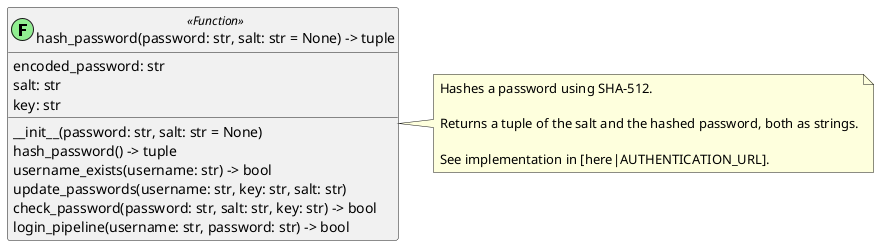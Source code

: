 @startuml classes
set namespaceSeparator none

class "hash_password(password: str, salt: str = None) -> tuple" as hash_password << (F,lightgreen) Function >> {
    encoded_password: str
    salt: str
    key: str
    __init__(password: str, salt: str = None)
    hash_password() -> tuple
    username_exists(username: str) -> bool
    update_passwords(username: str, key: str, salt: str)
    check_password(password: str, salt: str, key: str) -> bool
    login_pipeline(username: str, password: str) -> bool
}

note right of hash_password: Hashes a password using SHA-512.\n\nReturns a tuple of the salt and the hashed password, both as strings.\n\nSee implementation in [here|AUTHENTICATION_URL].

@enduml
